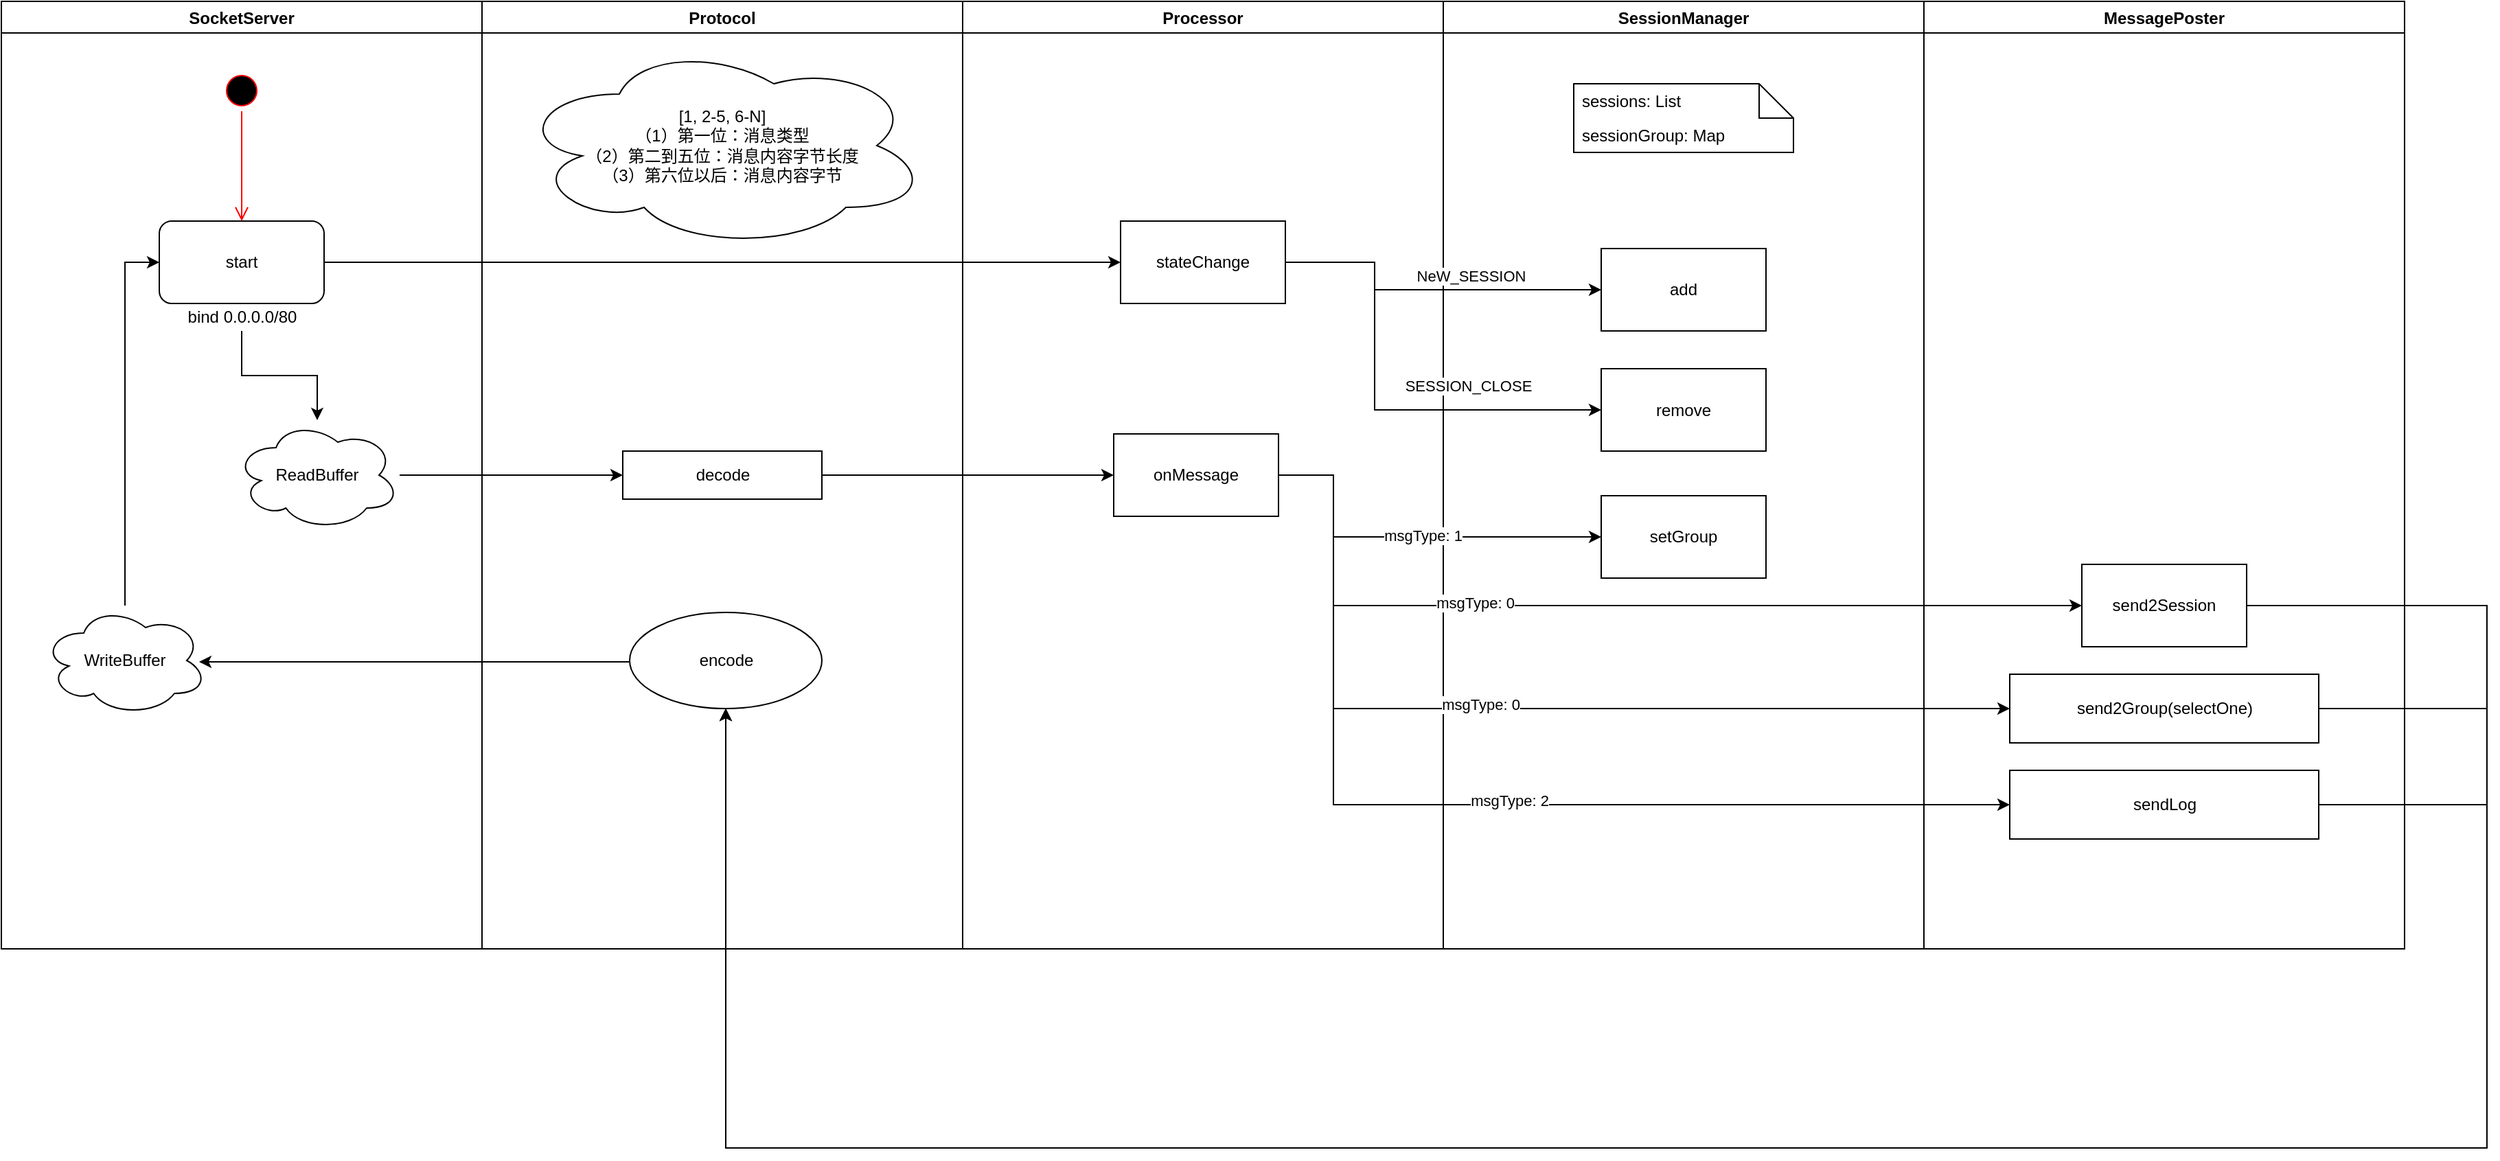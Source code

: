 <mxfile version="13.10.3" type="github">
  <diagram id="5MWvmSyc9J_21eMogPjN" name="第 1 页">
    <mxGraphModel dx="2459" dy="1332" grid="1" gridSize="10" guides="1" tooltips="1" connect="1" arrows="1" fold="1" page="1" pageScale="1" pageWidth="2339" pageHeight="3300" math="0" shadow="0">
      <root>
        <mxCell id="0" />
        <mxCell id="1" parent="0" />
        <mxCell id="7bZJuVO5FonDqBn3499Z-2" value="SocketServer" style="swimlane;startSize=23;" vertex="1" parent="1">
          <mxGeometry x="265" y="580" width="350" height="690" as="geometry" />
        </mxCell>
        <mxCell id="7bZJuVO5FonDqBn3499Z-10" value="start" style="rounded=1;whiteSpace=wrap;html=1;" vertex="1" parent="7bZJuVO5FonDqBn3499Z-2">
          <mxGeometry x="115" y="160" width="120" height="60" as="geometry" />
        </mxCell>
        <mxCell id="7bZJuVO5FonDqBn3499Z-7" value="" style="ellipse;html=1;shape=startState;fillColor=#000000;strokeColor=#ff0000;" vertex="1" parent="7bZJuVO5FonDqBn3499Z-2">
          <mxGeometry x="160" y="50" width="30" height="30" as="geometry" />
        </mxCell>
        <mxCell id="7bZJuVO5FonDqBn3499Z-8" value="" style="edgeStyle=orthogonalEdgeStyle;html=1;verticalAlign=bottom;endArrow=open;endSize=8;strokeColor=#ff0000;" edge="1" source="7bZJuVO5FonDqBn3499Z-7" parent="7bZJuVO5FonDqBn3499Z-2">
          <mxGeometry relative="1" as="geometry">
            <mxPoint x="175" y="160" as="targetPoint" />
          </mxGeometry>
        </mxCell>
        <mxCell id="7bZJuVO5FonDqBn3499Z-9" value="bind 0.0.0.0/80" style="text;html=1;align=center;verticalAlign=middle;resizable=0;points=[];autosize=1;" vertex="1" parent="7bZJuVO5FonDqBn3499Z-2">
          <mxGeometry x="130" y="220" width="90" height="20" as="geometry" />
        </mxCell>
        <mxCell id="7bZJuVO5FonDqBn3499Z-13" value="ReadBuffer" style="ellipse;shape=cloud;whiteSpace=wrap;html=1;" vertex="1" parent="7bZJuVO5FonDqBn3499Z-2">
          <mxGeometry x="170" y="305" width="120" height="80" as="geometry" />
        </mxCell>
        <mxCell id="7bZJuVO5FonDqBn3499Z-11" style="edgeStyle=orthogonalEdgeStyle;rounded=0;orthogonalLoop=1;jettySize=auto;html=1;" edge="1" parent="7bZJuVO5FonDqBn3499Z-2" source="7bZJuVO5FonDqBn3499Z-9" target="7bZJuVO5FonDqBn3499Z-13">
          <mxGeometry relative="1" as="geometry">
            <mxPoint x="175" y="310" as="targetPoint" />
          </mxGeometry>
        </mxCell>
        <mxCell id="7bZJuVO5FonDqBn3499Z-17" style="edgeStyle=orthogonalEdgeStyle;rounded=0;orthogonalLoop=1;jettySize=auto;html=1;entryX=0;entryY=0.5;entryDx=0;entryDy=0;" edge="1" parent="7bZJuVO5FonDqBn3499Z-2" source="7bZJuVO5FonDqBn3499Z-14" target="7bZJuVO5FonDqBn3499Z-10">
          <mxGeometry relative="1" as="geometry" />
        </mxCell>
        <mxCell id="7bZJuVO5FonDqBn3499Z-14" value="WriteBuffer" style="ellipse;shape=cloud;whiteSpace=wrap;html=1;" vertex="1" parent="7bZJuVO5FonDqBn3499Z-2">
          <mxGeometry x="30" y="440" width="120" height="80" as="geometry" />
        </mxCell>
        <mxCell id="7bZJuVO5FonDqBn3499Z-3" value="Protocol" style="swimlane;startSize=23;" vertex="1" parent="1">
          <mxGeometry x="615" y="580" width="350" height="690" as="geometry" />
        </mxCell>
        <mxCell id="7bZJuVO5FonDqBn3499Z-12" value="decode" style="rounded=0;whiteSpace=wrap;html=1;" vertex="1" parent="7bZJuVO5FonDqBn3499Z-3">
          <mxGeometry x="102.5" y="327.5" width="145" height="35" as="geometry" />
        </mxCell>
        <mxCell id="7bZJuVO5FonDqBn3499Z-43" value="encode" style="ellipse;whiteSpace=wrap;html=1;" vertex="1" parent="7bZJuVO5FonDqBn3499Z-3">
          <mxGeometry x="107.5" y="445" width="140" height="70" as="geometry" />
        </mxCell>
        <mxCell id="7bZJuVO5FonDqBn3499Z-63" value="[1, 2-5, 6-N]&lt;br&gt;（1）第一位：消息类型&lt;br&gt;（2）第二到五位：消息内容字节长度&lt;br&gt;（3）第六位以后：消息内容字节" style="ellipse;shape=cloud;whiteSpace=wrap;html=1;rounded=0;" vertex="1" parent="7bZJuVO5FonDqBn3499Z-3">
          <mxGeometry x="25" y="30" width="300" height="150" as="geometry" />
        </mxCell>
        <mxCell id="7bZJuVO5FonDqBn3499Z-4" value="Processor" style="swimlane;startSize=23;" vertex="1" parent="1">
          <mxGeometry x="965" y="580" width="350" height="690" as="geometry" />
        </mxCell>
        <mxCell id="7bZJuVO5FonDqBn3499Z-19" value="onMessage" style="whiteSpace=wrap;html=1;rounded=0;" vertex="1" parent="7bZJuVO5FonDqBn3499Z-4">
          <mxGeometry x="110" y="315" width="120" height="60" as="geometry" />
        </mxCell>
        <mxCell id="7bZJuVO5FonDqBn3499Z-53" value="stateChange" style="whiteSpace=wrap;html=1;rounded=0;" vertex="1" parent="7bZJuVO5FonDqBn3499Z-4">
          <mxGeometry x="115" y="160" width="120" height="60" as="geometry" />
        </mxCell>
        <mxCell id="7bZJuVO5FonDqBn3499Z-5" value="SessionManager" style="swimlane;startSize=23;" vertex="1" parent="1">
          <mxGeometry x="1315" y="580" width="350" height="690" as="geometry" />
        </mxCell>
        <mxCell id="7bZJuVO5FonDqBn3499Z-21" value="add" style="whiteSpace=wrap;html=1;rounded=0;" vertex="1" parent="7bZJuVO5FonDqBn3499Z-5">
          <mxGeometry x="115" y="180" width="120" height="60" as="geometry" />
        </mxCell>
        <mxCell id="7bZJuVO5FonDqBn3499Z-22" value="remove" style="whiteSpace=wrap;html=1;rounded=0;" vertex="1" parent="7bZJuVO5FonDqBn3499Z-5">
          <mxGeometry x="115" y="267.5" width="120" height="60" as="geometry" />
        </mxCell>
        <mxCell id="7bZJuVO5FonDqBn3499Z-23" value="setGroup" style="whiteSpace=wrap;html=1;rounded=0;" vertex="1" parent="7bZJuVO5FonDqBn3499Z-5">
          <mxGeometry x="115" y="360" width="120" height="60" as="geometry" />
        </mxCell>
        <mxCell id="7bZJuVO5FonDqBn3499Z-27" value="" style="shape=note2;size=25;childLayout=stackLayout;horizontalStack=0;resizeParent=1;resizeParentMax=0;resizeLast=0;collapsible=0;marginBottom=0;html=1;container=1;" vertex="1" parent="7bZJuVO5FonDqBn3499Z-5">
          <mxGeometry x="95" y="60" width="160" height="50" as="geometry" />
        </mxCell>
        <mxCell id="7bZJuVO5FonDqBn3499Z-28" value="sessions: List" style="text;html=1;strokeColor=none;fillColor=none;align=left;verticalAlign=middle;spacingLeft=4;spacingRight=4;overflow=hidden;rotatable=0;points=[[0,0.5],[1,0.5]];portConstraint=eastwest;" vertex="1" parent="7bZJuVO5FonDqBn3499Z-27">
          <mxGeometry width="160" height="25" as="geometry" />
        </mxCell>
        <mxCell id="7bZJuVO5FonDqBn3499Z-29" value="sessionGroup: Map" style="text;html=1;strokeColor=none;fillColor=none;align=left;verticalAlign=middle;spacingLeft=4;spacingRight=4;overflow=hidden;rotatable=0;points=[[0,0.5],[1,0.5]];portConstraint=eastwest;" vertex="1" parent="7bZJuVO5FonDqBn3499Z-27">
          <mxGeometry y="25" width="160" height="25" as="geometry" />
        </mxCell>
        <mxCell id="7bZJuVO5FonDqBn3499Z-6" value="MessagePoster" style="swimlane;startSize=23;" vertex="1" parent="1">
          <mxGeometry x="1665" y="580" width="350" height="690" as="geometry" />
        </mxCell>
        <mxCell id="7bZJuVO5FonDqBn3499Z-35" value="send2Session" style="whiteSpace=wrap;html=1;rounded=0;" vertex="1" parent="7bZJuVO5FonDqBn3499Z-6">
          <mxGeometry x="115" y="410" width="120" height="60" as="geometry" />
        </mxCell>
        <mxCell id="7bZJuVO5FonDqBn3499Z-36" value="send2Group(selectOne)" style="whiteSpace=wrap;html=1;rounded=0;" vertex="1" parent="7bZJuVO5FonDqBn3499Z-6">
          <mxGeometry x="62.5" y="490" width="225" height="50" as="geometry" />
        </mxCell>
        <mxCell id="7bZJuVO5FonDqBn3499Z-40" value="sendLog" style="whiteSpace=wrap;html=1;rounded=0;" vertex="1" parent="7bZJuVO5FonDqBn3499Z-6">
          <mxGeometry x="62.5" y="560" width="225" height="50" as="geometry" />
        </mxCell>
        <mxCell id="7bZJuVO5FonDqBn3499Z-18" style="edgeStyle=orthogonalEdgeStyle;rounded=0;orthogonalLoop=1;jettySize=auto;html=1;" edge="1" parent="1" source="7bZJuVO5FonDqBn3499Z-13" target="7bZJuVO5FonDqBn3499Z-12">
          <mxGeometry relative="1" as="geometry" />
        </mxCell>
        <mxCell id="7bZJuVO5FonDqBn3499Z-34" style="edgeStyle=orthogonalEdgeStyle;rounded=0;orthogonalLoop=1;jettySize=auto;html=1;entryX=0;entryY=0.5;entryDx=0;entryDy=0;" edge="1" parent="1" source="7bZJuVO5FonDqBn3499Z-19" target="7bZJuVO5FonDqBn3499Z-23">
          <mxGeometry relative="1" as="geometry">
            <Array as="points">
              <mxPoint x="1235" y="925" />
              <mxPoint x="1235" y="970" />
            </Array>
          </mxGeometry>
        </mxCell>
        <mxCell id="7bZJuVO5FonDqBn3499Z-57" value="msgType: 1" style="edgeLabel;html=1;align=center;verticalAlign=middle;resizable=0;points=[];" vertex="1" connectable="0" parent="7bZJuVO5FonDqBn3499Z-34">
          <mxGeometry x="0.068" y="1" relative="1" as="geometry">
            <mxPoint as="offset" />
          </mxGeometry>
        </mxCell>
        <mxCell id="7bZJuVO5FonDqBn3499Z-37" style="edgeStyle=orthogonalEdgeStyle;rounded=0;orthogonalLoop=1;jettySize=auto;html=1;" edge="1" parent="1" source="7bZJuVO5FonDqBn3499Z-12" target="7bZJuVO5FonDqBn3499Z-19">
          <mxGeometry relative="1" as="geometry" />
        </mxCell>
        <mxCell id="7bZJuVO5FonDqBn3499Z-38" style="edgeStyle=orthogonalEdgeStyle;rounded=0;orthogonalLoop=1;jettySize=auto;html=1;entryX=0;entryY=0.5;entryDx=0;entryDy=0;" edge="1" parent="1" source="7bZJuVO5FonDqBn3499Z-19" target="7bZJuVO5FonDqBn3499Z-36">
          <mxGeometry relative="1" as="geometry">
            <Array as="points">
              <mxPoint x="1235" y="925" />
              <mxPoint x="1235" y="1095" />
            </Array>
          </mxGeometry>
        </mxCell>
        <mxCell id="7bZJuVO5FonDqBn3499Z-59" value="msgType: 0" style="edgeLabel;html=1;align=center;verticalAlign=middle;resizable=0;points=[];" vertex="1" connectable="0" parent="7bZJuVO5FonDqBn3499Z-38">
          <mxGeometry x="-0.099" y="3" relative="1" as="geometry">
            <mxPoint as="offset" />
          </mxGeometry>
        </mxCell>
        <mxCell id="7bZJuVO5FonDqBn3499Z-39" style="edgeStyle=orthogonalEdgeStyle;rounded=0;orthogonalLoop=1;jettySize=auto;html=1;entryX=0;entryY=0.5;entryDx=0;entryDy=0;" edge="1" parent="1" source="7bZJuVO5FonDqBn3499Z-19" target="7bZJuVO5FonDqBn3499Z-35">
          <mxGeometry relative="1" as="geometry">
            <Array as="points">
              <mxPoint x="1235" y="925" />
              <mxPoint x="1235" y="1020" />
            </Array>
          </mxGeometry>
        </mxCell>
        <mxCell id="7bZJuVO5FonDqBn3499Z-58" value="msgType: 0" style="edgeLabel;html=1;align=center;verticalAlign=middle;resizable=0;points=[];" vertex="1" connectable="0" parent="7bZJuVO5FonDqBn3499Z-39">
          <mxGeometry x="-0.302" y="2" relative="1" as="geometry">
            <mxPoint as="offset" />
          </mxGeometry>
        </mxCell>
        <mxCell id="7bZJuVO5FonDqBn3499Z-41" style="edgeStyle=orthogonalEdgeStyle;rounded=0;orthogonalLoop=1;jettySize=auto;html=1;entryX=0;entryY=0.5;entryDx=0;entryDy=0;" edge="1" parent="1" source="7bZJuVO5FonDqBn3499Z-19" target="7bZJuVO5FonDqBn3499Z-40">
          <mxGeometry relative="1" as="geometry">
            <Array as="points">
              <mxPoint x="1235" y="925" />
              <mxPoint x="1235" y="1165" />
            </Array>
          </mxGeometry>
        </mxCell>
        <mxCell id="7bZJuVO5FonDqBn3499Z-60" value="msgType: 2" style="edgeLabel;html=1;align=center;verticalAlign=middle;resizable=0;points=[];" vertex="1" connectable="0" parent="7bZJuVO5FonDqBn3499Z-41">
          <mxGeometry x="0.056" y="3" relative="1" as="geometry">
            <mxPoint as="offset" />
          </mxGeometry>
        </mxCell>
        <mxCell id="7bZJuVO5FonDqBn3499Z-47" style="edgeStyle=orthogonalEdgeStyle;rounded=0;orthogonalLoop=1;jettySize=auto;html=1;entryX=0.5;entryY=1;entryDx=0;entryDy=0;" edge="1" parent="1" source="7bZJuVO5FonDqBn3499Z-35" target="7bZJuVO5FonDqBn3499Z-43">
          <mxGeometry relative="1" as="geometry">
            <Array as="points">
              <mxPoint x="2075" y="1020" />
              <mxPoint x="2075" y="1415" />
              <mxPoint x="793" y="1415" />
            </Array>
          </mxGeometry>
        </mxCell>
        <mxCell id="7bZJuVO5FonDqBn3499Z-48" style="edgeStyle=orthogonalEdgeStyle;rounded=0;orthogonalLoop=1;jettySize=auto;html=1;" edge="1" parent="1" source="7bZJuVO5FonDqBn3499Z-36" target="7bZJuVO5FonDqBn3499Z-43">
          <mxGeometry relative="1" as="geometry">
            <Array as="points">
              <mxPoint x="2075" y="1095" />
              <mxPoint x="2075" y="1415" />
            </Array>
          </mxGeometry>
        </mxCell>
        <mxCell id="7bZJuVO5FonDqBn3499Z-49" style="edgeStyle=orthogonalEdgeStyle;rounded=0;orthogonalLoop=1;jettySize=auto;html=1;" edge="1" parent="1" source="7bZJuVO5FonDqBn3499Z-40" target="7bZJuVO5FonDqBn3499Z-43">
          <mxGeometry relative="1" as="geometry">
            <Array as="points">
              <mxPoint x="2075" y="1165" />
              <mxPoint x="2075" y="1415" />
            </Array>
          </mxGeometry>
        </mxCell>
        <mxCell id="7bZJuVO5FonDqBn3499Z-52" style="edgeStyle=orthogonalEdgeStyle;rounded=0;orthogonalLoop=1;jettySize=auto;html=1;" edge="1" parent="1" source="7bZJuVO5FonDqBn3499Z-10" target="7bZJuVO5FonDqBn3499Z-53">
          <mxGeometry relative="1" as="geometry">
            <mxPoint x="1065" y="770" as="targetPoint" />
          </mxGeometry>
        </mxCell>
        <mxCell id="7bZJuVO5FonDqBn3499Z-54" style="edgeStyle=orthogonalEdgeStyle;rounded=0;orthogonalLoop=1;jettySize=auto;html=1;" edge="1" parent="1" source="7bZJuVO5FonDqBn3499Z-53" target="7bZJuVO5FonDqBn3499Z-21">
          <mxGeometry relative="1" as="geometry">
            <Array as="points">
              <mxPoint x="1265" y="770" />
              <mxPoint x="1265" y="790" />
            </Array>
          </mxGeometry>
        </mxCell>
        <mxCell id="7bZJuVO5FonDqBn3499Z-61" value="NeW_SESSION" style="edgeLabel;html=1;align=center;verticalAlign=middle;resizable=0;points=[];" vertex="1" connectable="0" parent="7bZJuVO5FonDqBn3499Z-54">
          <mxGeometry x="-0.128" y="-1" relative="1" as="geometry">
            <mxPoint x="46" y="-11" as="offset" />
          </mxGeometry>
        </mxCell>
        <mxCell id="7bZJuVO5FonDqBn3499Z-55" style="edgeStyle=orthogonalEdgeStyle;rounded=0;orthogonalLoop=1;jettySize=auto;html=1;entryX=0;entryY=0.5;entryDx=0;entryDy=0;" edge="1" parent="1" source="7bZJuVO5FonDqBn3499Z-53" target="7bZJuVO5FonDqBn3499Z-22">
          <mxGeometry relative="1" as="geometry">
            <Array as="points">
              <mxPoint x="1265" y="770" />
              <mxPoint x="1265" y="878" />
            </Array>
          </mxGeometry>
        </mxCell>
        <mxCell id="7bZJuVO5FonDqBn3499Z-62" value="SESSION_CLOSE" style="edgeLabel;html=1;align=center;verticalAlign=middle;resizable=0;points=[];" vertex="1" connectable="0" parent="7bZJuVO5FonDqBn3499Z-55">
          <mxGeometry x="0.425" y="1" relative="1" as="geometry">
            <mxPoint y="-16.5" as="offset" />
          </mxGeometry>
        </mxCell>
        <mxCell id="7bZJuVO5FonDqBn3499Z-66" style="edgeStyle=orthogonalEdgeStyle;rounded=0;orthogonalLoop=1;jettySize=auto;html=1;entryX=0.95;entryY=0.512;entryDx=0;entryDy=0;entryPerimeter=0;" edge="1" parent="1" source="7bZJuVO5FonDqBn3499Z-43" target="7bZJuVO5FonDqBn3499Z-14">
          <mxGeometry relative="1" as="geometry">
            <Array as="points">
              <mxPoint x="655" y="1061" />
              <mxPoint x="655" y="1061" />
            </Array>
          </mxGeometry>
        </mxCell>
      </root>
    </mxGraphModel>
  </diagram>
</mxfile>
